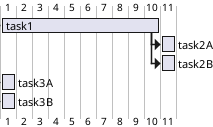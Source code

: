 {
  "sha1": "o640b0stjhwz57mf95cw9n9m4bfku2q",
  "insertion": {
    "when": "2024-06-04T17:28:39.419Z",
    "url": "https://forum.plantuml.net/5782/gantt-diagram-variant-without-natural-language?show=10851#c10851",
    "user": "plantuml@gmail.com"
  }
}
@startgantt
[task1] lasts 10 days
[task2A] starts at [task1]'s end
[task2B] starts after [task1]'s end

[task3A] starts at [task1]'s start
[task3B] starts with [task1]'s start

@endgantt
